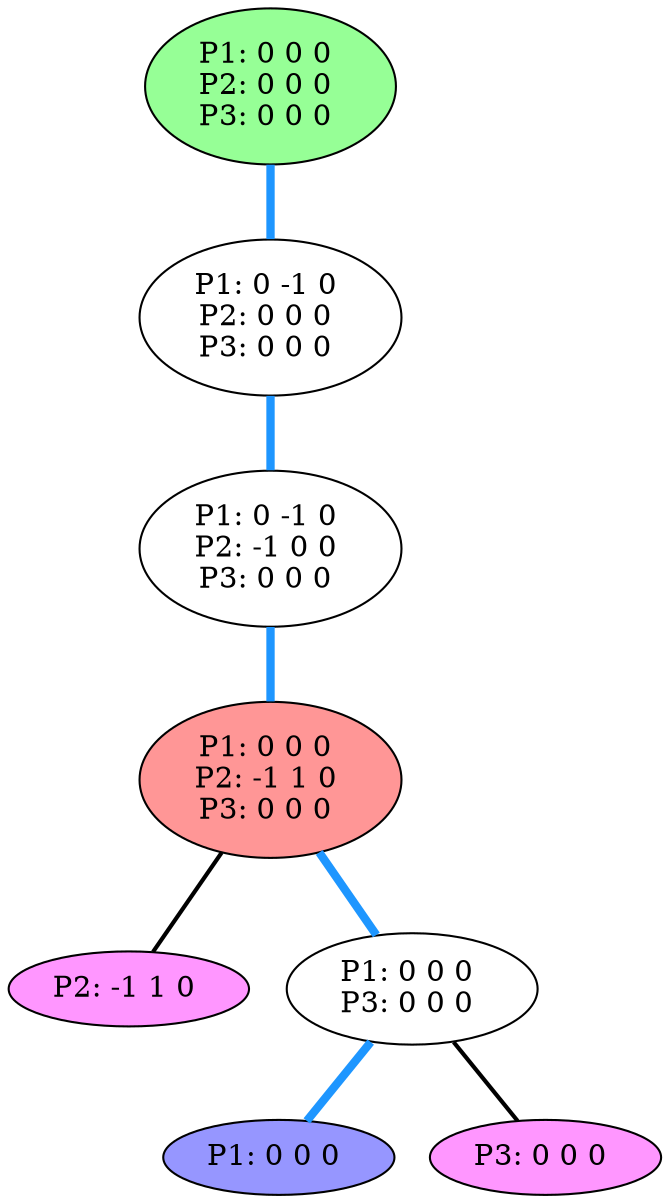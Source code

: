 graph G {
color = "black"
0 [label = "P1: 0 0 0 
P2: 0 0 0 
P3: 0 0 0 
",  style="filled", fillcolor = "#96FF96"];
1 [label = "P1: 0 -1 0 
P2: 0 0 0 
P3: 0 0 0 
"];
2 [label = "P1: 0 -1 0 
P2: -1 0 0 
P3: 0 0 0 
"];
3 [label = "P1: 0 0 0 
P2: -1 1 0 
P3: 0 0 0 
",  style="filled", fillcolor = "#FF9696"];
4 [label = "P2: -1 1 0 
",  style="filled", fillcolor = "#FF96FF"];
5 [label = "P1: 0 0 0 
P3: 0 0 0 
"];
6 [label = "P1: 0 0 0 
", style="filled", fillcolor = "#9696FF"];
7 [label = "P3: 0 0 0 
",  style="filled", fillcolor = "#FF96FF"];
edge [style=bold];
0 -- 1 [color="#1E96FF", penwidth=4.0];

1 -- 2 [color="#1E96FF", penwidth=4.0];

2 -- 3 [color="#1E96FF", penwidth=4.0];

3 -- 5 [color="#1E96FF", penwidth=4.0];
3 -- 4 [color=black];

5 -- 7 [color=black];
5 -- 6 [color="#1E96FF", penwidth=4.0];

}
